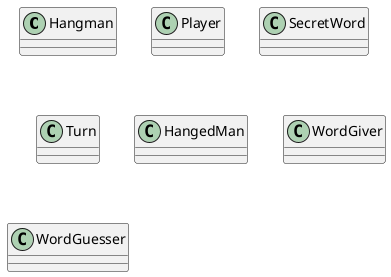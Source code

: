 @startuml

class Hangman
class Player
class SecretWord
class Turn
class HangedMan

class WordGiver
class WordGuesser


@enduml